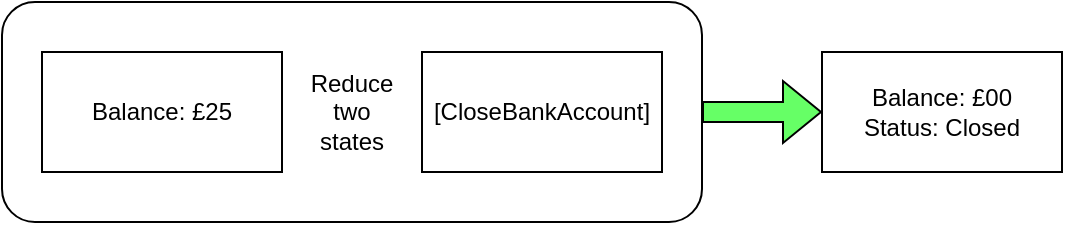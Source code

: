 <mxfile version="16.0.0" type="device"><diagram id="AYkzhq1e_qat67PCmEcU" name="Page-1"><mxGraphModel dx="1102" dy="865" grid="1" gridSize="10" guides="1" tooltips="1" connect="1" arrows="1" fold="1" page="1" pageScale="1" pageWidth="827" pageHeight="1169" math="0" shadow="0"><root><mxCell id="0"/><mxCell id="1" parent="0"/><mxCell id="zHWy-PGL_dQKAeFscyTe-5" value="Reduce&lt;br&gt;two&lt;br&gt;states" style="rounded=1;whiteSpace=wrap;html=1;" parent="1" vertex="1"><mxGeometry x="40" y="40" width="350" height="110" as="geometry"/></mxCell><mxCell id="zHWy-PGL_dQKAeFscyTe-1" value="Balance: £25" style="rounded=0;whiteSpace=wrap;html=1;" parent="1" vertex="1"><mxGeometry x="60" y="65" width="120" height="60" as="geometry"/></mxCell><mxCell id="zHWy-PGL_dQKAeFscyTe-2" value="[CloseBankAccount]" style="rounded=0;whiteSpace=wrap;html=1;" parent="1" vertex="1"><mxGeometry x="250" y="65" width="120" height="60" as="geometry"/></mxCell><mxCell id="zHWy-PGL_dQKAeFscyTe-3" value="Balance: £00&lt;br&gt;Status: Closed" style="rounded=0;whiteSpace=wrap;html=1;" parent="1" vertex="1"><mxGeometry x="450" y="65" width="120" height="60" as="geometry"/></mxCell><mxCell id="zHWy-PGL_dQKAeFscyTe-6" value="" style="shape=flexArrow;endArrow=classic;html=1;rounded=0;exitX=1;exitY=0.5;exitDx=0;exitDy=0;fillColor=#66FF66;" parent="1" source="zHWy-PGL_dQKAeFscyTe-5" target="zHWy-PGL_dQKAeFscyTe-3" edge="1"><mxGeometry width="50" height="50" relative="1" as="geometry"><mxPoint x="570" y="245" as="sourcePoint"/><mxPoint x="620" y="195" as="targetPoint"/></mxGeometry></mxCell></root></mxGraphModel></diagram></mxfile>